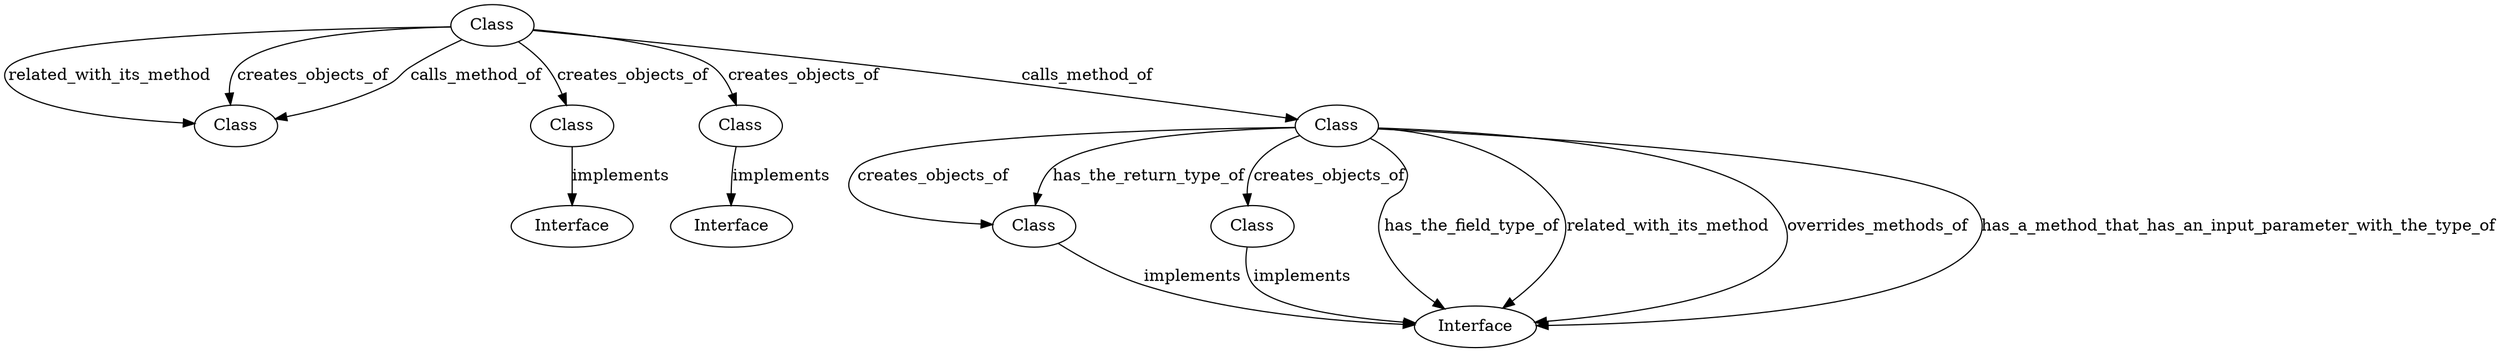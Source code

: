 // Subdue 5.2.2 graph in dot format

digraph SubdueGraph {
  1 [label="Class",color=black,fontcolor=black];
  2 [label="Interface",color=black,fontcolor=black];
  3 [label="Class",color=black,fontcolor=black];
  4 [label="Class",color=black,fontcolor=black];
  5 [label="Class",color=black,fontcolor=black];
  6 [label="Interface",color=black,fontcolor=black];
  7 [label="Class",color=black,fontcolor=black];
  8 [label="Class",color=black,fontcolor=black];
  9 [label="Interface",color=black,fontcolor=black];
  10 [label="Class",color=black,fontcolor=black];
  4 -> 2 [label="implements",color=black,fontcolor=black];
  5 -> 9 [label="implements",color=black,fontcolor=black];
  7 -> 9 [label="implements",color=black,fontcolor=black];
  8 -> 6 [label="implements",color=black,fontcolor=black];
  3 -> 1 [label="related_with_its_method",color=black,fontcolor=black];
  3 -> 1 [label="creates_objects_of",color=black,fontcolor=black];
  3 -> 10 [label="calls_method_of",color=black,fontcolor=black];
  3 -> 1 [label="calls_method_of",color=black,fontcolor=black];
  3 -> 4 [label="creates_objects_of",color=black,fontcolor=black];
  3 -> 8 [label="creates_objects_of",color=black,fontcolor=black];
  10 -> 9 [label="has_the_field_type_of",color=black,fontcolor=black];
  10 -> 7 [label="creates_objects_of",color=black,fontcolor=black];
  10 -> 5 [label="creates_objects_of",color=black,fontcolor=black];
  10 -> 5 [label="has_the_return_type_of",color=black,fontcolor=black];
  10 -> 9 [label="related_with_its_method",color=black,fontcolor=black];
  10 -> 9 [label="overrides_methods_of",color=black,fontcolor=black];
  10 -> 9 [label="has_a_method_that_has_an_input_parameter_with_the_type_of",color=black,fontcolor=black];
}
